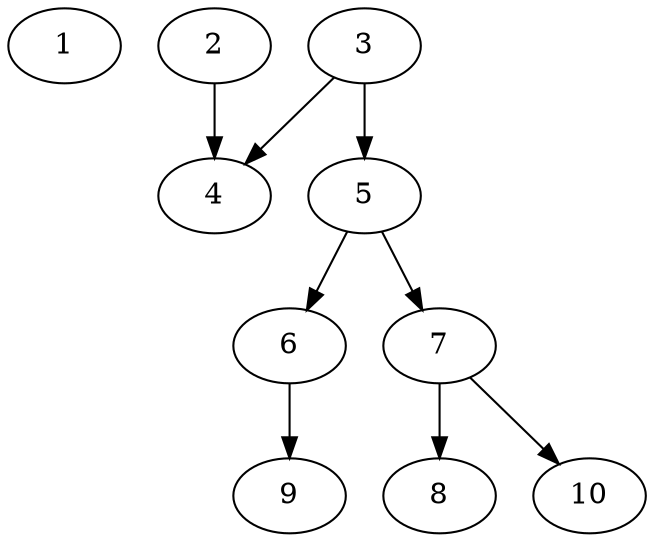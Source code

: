 // DAG automatically generated by daggen at Thu Oct  3 13:58:05 2019
// ./daggen --dot -n 10 --ccr 0.3 --fat 0.5 --regular 0.7 --density 0.5 --mindata 5242880 --maxdata 52428800 
digraph G {
  1 [size="20913493", alpha="0.05", expect_size="6274048"] 
  2 [size="76055893", alpha="0.10", expect_size="22816768"] 
  2 -> 4 [size ="22816768"]
  3 [size="155163307", alpha="0.18", expect_size="46548992"] 
  3 -> 4 [size ="46548992"]
  3 -> 5 [size ="46548992"]
  4 [size="131659093", alpha="0.17", expect_size="39497728"] 
  5 [size="157207893", alpha="0.04", expect_size="47162368"] 
  5 -> 6 [size ="47162368"]
  5 -> 7 [size ="47162368"]
  6 [size="34263040", alpha="0.17", expect_size="10278912"] 
  6 -> 9 [size ="10278912"]
  7 [size="60357973", alpha="0.00", expect_size="18107392"] 
  7 -> 8 [size ="18107392"]
  7 -> 10 [size ="18107392"]
  8 [size="67058347", alpha="0.08", expect_size="20117504"] 
  9 [size="134253227", alpha="0.04", expect_size="40275968"] 
  10 [size="57634133", alpha="0.12", expect_size="17290240"] 
}

